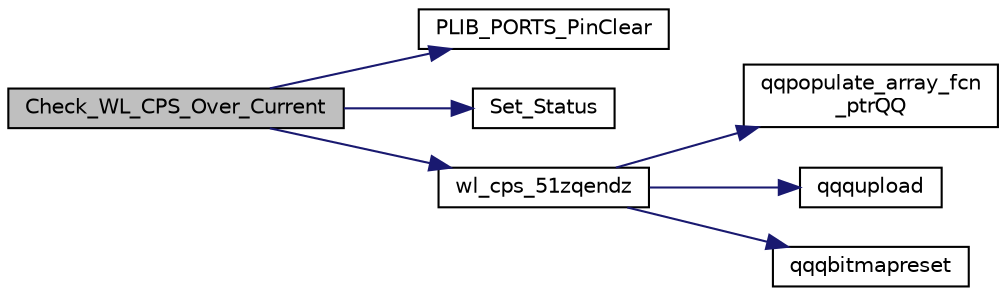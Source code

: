 digraph "Check_WL_CPS_Over_Current"
{
  edge [fontname="Helvetica",fontsize="10",labelfontname="Helvetica",labelfontsize="10"];
  node [fontname="Helvetica",fontsize="10",shape=record];
  rankdir="LR";
  Node9 [label="Check_WL_CPS_Over_Current",height=0.2,width=0.4,color="black", fillcolor="grey75", style="filled", fontcolor="black"];
  Node9 -> Node10 [color="midnightblue",fontsize="10",style="solid",fontname="Helvetica"];
  Node10 [label="PLIB_PORTS_PinClear",height=0.2,width=0.4,color="black", fillcolor="white", style="filled",URL="$inszt__wl__cps_8c.html#a119ae9f68294861f5eecb19de9743c43"];
  Node9 -> Node11 [color="midnightblue",fontsize="10",style="solid",fontname="Helvetica"];
  Node11 [label="Set_Status",height=0.2,width=0.4,color="black", fillcolor="white", style="filled",URL="$inszt__wl__cps_8c.html#a0fed74420f2d99f6d100fd94494b38f6"];
  Node9 -> Node12 [color="midnightblue",fontsize="10",style="solid",fontname="Helvetica"];
  Node12 [label="wl_cps_51zqendz",height=0.2,width=0.4,color="black", fillcolor="white", style="filled",URL="$inszt__wl__cps_8c.html#a643ad3d463b7f6352f5129c3e7cca3b7"];
  Node12 -> Node13 [color="midnightblue",fontsize="10",style="solid",fontname="Helvetica"];
  Node13 [label="qqpopulate_array_fcn\l_ptrQQ",height=0.2,width=0.4,color="black", fillcolor="white", style="filled",URL="$inszt__wl__cps_8c.html#a4ad6fa1bb94fc1c3ac2dc30925106081"];
  Node12 -> Node14 [color="midnightblue",fontsize="10",style="solid",fontname="Helvetica"];
  Node14 [label="qqqupload",height=0.2,width=0.4,color="black", fillcolor="white", style="filled",URL="$inszt__wl__cps_8c.html#a109761d7f84a96b5606e507bace276b5"];
  Node12 -> Node15 [color="midnightblue",fontsize="10",style="solid",fontname="Helvetica"];
  Node15 [label="qqqbitmapreset",height=0.2,width=0.4,color="black", fillcolor="white", style="filled",URL="$inszt__wl__cps_8c.html#a5688fceaed93ba591e78ee15ccb0187f"];
}
